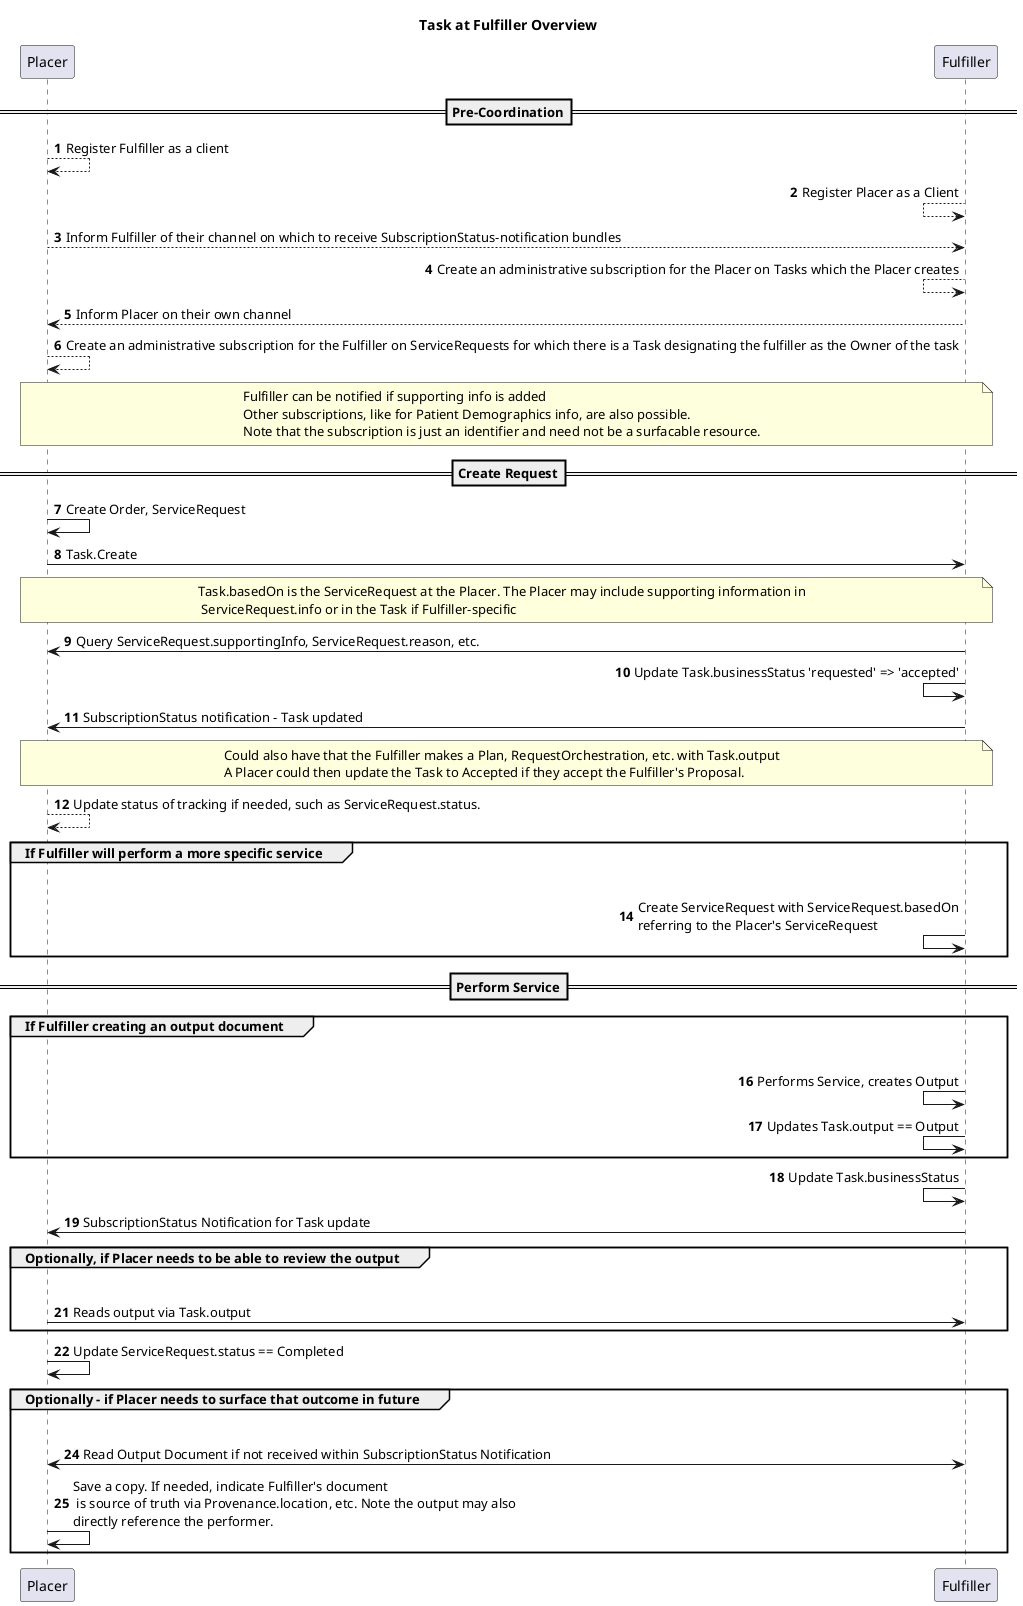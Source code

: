 @startuml
'skinparam svgDimensionStyle false
title Task at Fulfiller Overview

autonumber

==Pre-Coordination==
Placer --> Placer: Register Fulfiller as a client

Fulfiller <-- Fulfiller: Register Placer as a Client

Placer --> Fulfiller: Inform Fulfiller of their channel on which to receive SubscriptionStatus-notification bundles

Fulfiller <-- Fulfiller: Create an administrative subscription for the Placer on Tasks which the Placer creates 

Fulfiller --> Placer: Inform Placer on their own channel

Placer --> Placer: Create an administrative subscription for the Fulfiller on ServiceRequests for which there is a Task designating the fulfiller as the Owner of the task

note over Placer, Fulfiller: Fulfiller can be notified if supporting info is added\nOther subscriptions, like for Patient Demographics info, are also possible.\nNote that the subscription is just an identifier and need not be a surfacable resource.



==Create Request==
Placer -> Placer: Create Order, ServiceRequest

Placer -> Fulfiller: Task.Create

note over Placer, Fulfiller: Task.basedOn is the ServiceRequest at the Placer. The Placer may include supporting information in\n ServiceRequest.info or in the Task if Fulfiller-specific

Fulfiller -> Placer: Query ServiceRequest.supportingInfo, ServiceRequest.reason, etc.

Fulfiller <- Fulfiller: Update Task.businessStatus 'requested' => 'accepted'

Fulfiller -> Placer: SubscriptionStatus notification - Task updated

note over Placer, Fulfiller: Could also have that the Fulfiller makes a Plan, RequestOrchestration, etc. with Task.output\nA Placer could then update the Task to Accepted if they accept the Fulfiller's Proposal.

Placer --> Placer: Update status of tracking if needed, such as ServiceRequest.status. 

group If Fulfiller will perform a more specific service
    Fulfiller -[hidden]> Placer:
    Fulfiller <- Fulfiller: Create ServiceRequest with ServiceRequest.basedOn\nreferring to the Placer's ServiceRequest
end


==Perform Service==
group If Fulfiller creating an output document
    Fulfiller -[hidden]> Placer:
    Fulfiller <- Fulfiller: Performs Service, creates Output
    Fulfiller <- Fulfiller: Updates Task.output == Output
end

Fulfiller <- Fulfiller: Update Task.businessStatus

Fulfiller -> Placer: SubscriptionStatus Notification for Task update

group Optionally, if Placer needs to be able to review the output
    Fulfiller -[hidden]> Placer:
    Placer -> Fulfiller: Reads output via Task.output
end

Placer -> Placer: Update ServiceRequest.status == Completed

group Optionally - if Placer needs to surface that outcome in future
    Fulfiller -[hidden]> Placer:
    Placer <-> Fulfiller: Read Output Document if not received within SubscriptionStatus Notification
    Placer -> Placer: Save a copy. If needed, indicate Fulfiller's document\n is source of truth via Provenance.location, etc. Note the output may also\ndirectly reference the performer.
   
end

@enduml
